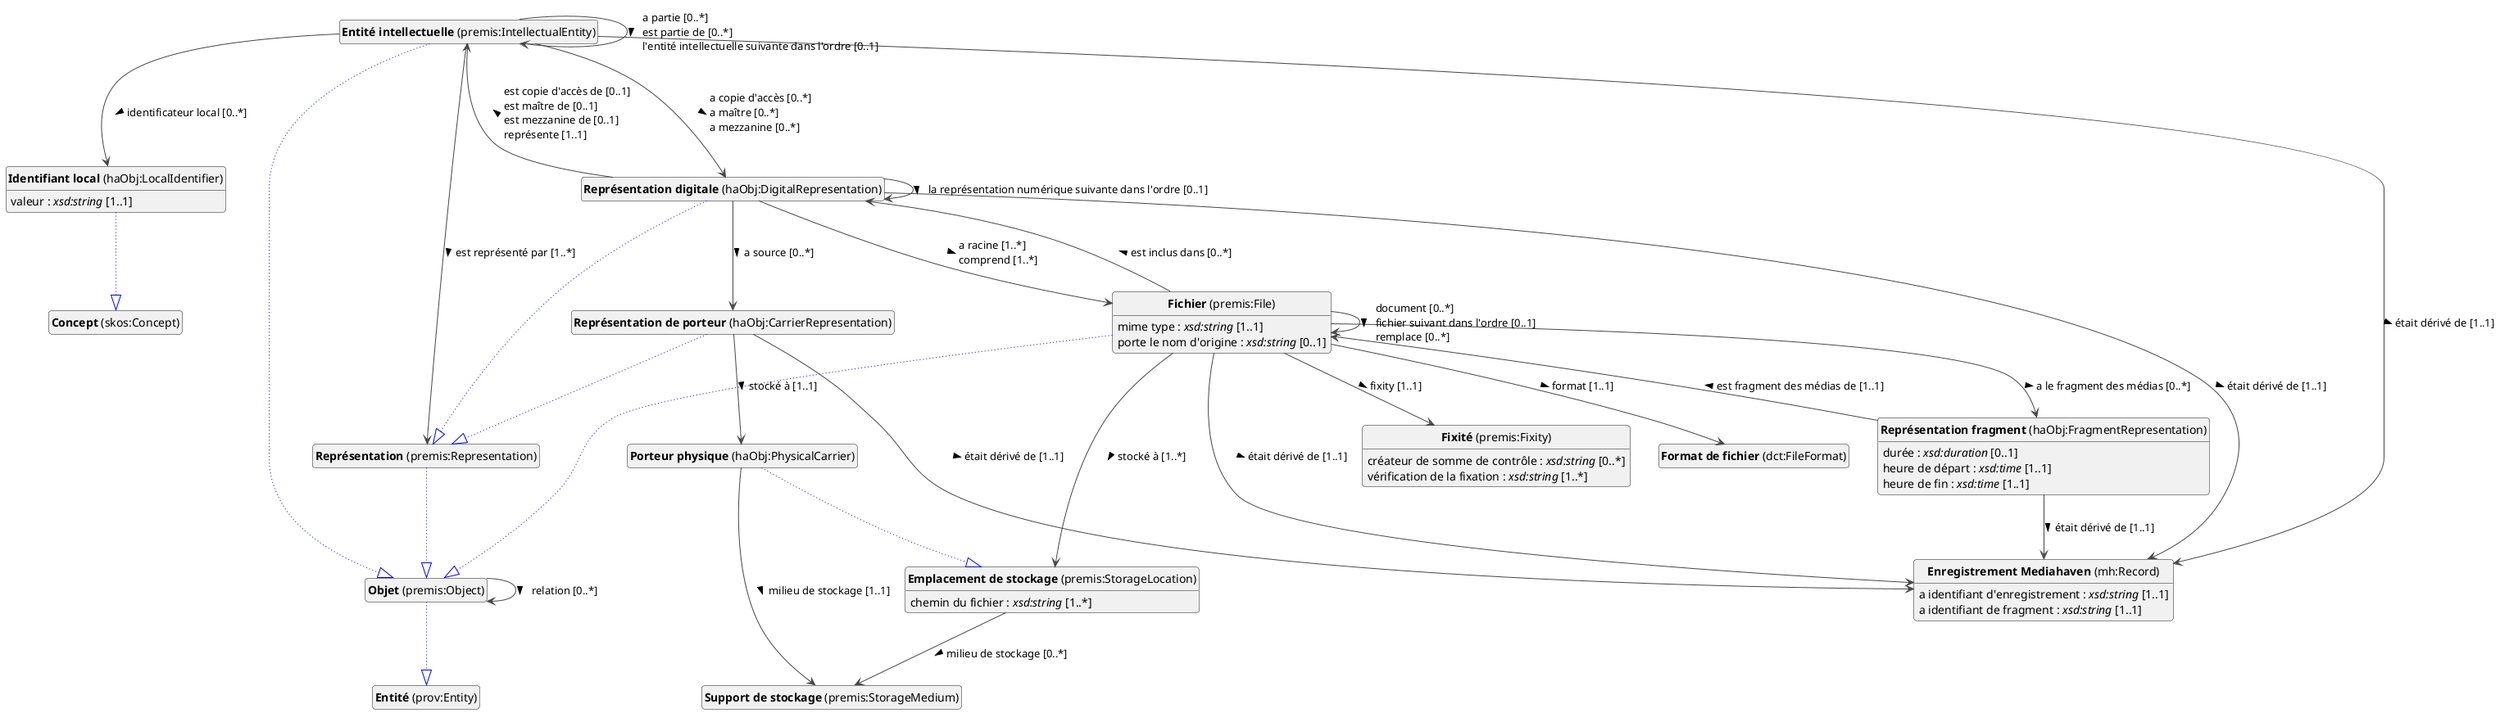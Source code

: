 @startuml
!theme vibrant
skinparam classFontSize 14
!define LIGHTORANGE
skinparam componentStyle uml2
skinparam wrapMessageWidth 1000
skinparam wrapWidth 1000
' skinparam ArrowColor #Maroon
' Remove shadows
skinparam shadowing false
'skinparam linetype polyline
skinparam ArrowMessageAlignment left
top to bottom direction


class "<b>Emplacement de stockage</b> (premis:StorageLocation)" as premis_StorageLocation [[#premis%3AStorageLocation]]
class "<b>Enregistrement Mediahaven</b> (mh:Record)" as mh_Record [[#mh%3ARecord]]
class "<b>Entité intellectuelle</b> (premis:IntellectualEntity)" as premis_IntellectualEntity [[#premis%3AIntellectualEntity]]
class "<b>Objet</b> (premis:Object)" as premis_Object [[#premis%3AObject]]
class "<b>Fichier</b> (premis:File)" as premis_File [[#premis%3AFile]]
class "<b>Objet</b> (premis:Object)" as premis_Object [[#premis%3AObject]]
class "<b>Fixité</b> (premis:Fixity)" as premis_Fixity [[#premis%3AFixity]]
class "<b>Format de fichier</b> (dct:FileFormat)" as dct_FileFormat [[#dct%3AFileFormat]]
class "<b>Identifiant local</b> (haObj:LocalIdentifier)" as haObj_LocalIdentifier [[#haObj%3ALocalIdentifier]]
class "<b>Concept</b> (skos:Concept)" as skos_Concept [[#skos%3AConcept]]
class "<b>Objet</b> (premis:Object)" as premis_Object [[#premis%3AObject]]
class "<b>Entité</b> (prov:Entity)" as prov_Entity [[#prov%3AEntity]]
class "<b>Porteur physique</b> (haObj:PhysicalCarrier)" as haObj_PhysicalCarrier [[#haObj%3APhysicalCarrier]]
class "<b>Emplacement de stockage</b> (premis:StorageLocation)" as premis_StorageLocation [[#premis%3AStorageLocation]]
class "<b>Représentation</b> (premis:Representation)" as premis_Representation [[#premis%3ARepresentation]]
class "<b>Objet</b> (premis:Object)" as premis_Object [[#premis%3AObject]]
class "<b>Représentation de porteur</b> (haObj:CarrierRepresentation)" as haObj_CarrierRepresentation [[#haObj%3ACarrierRepresentation]]
class "<b>Représentation</b> (premis:Representation)" as premis_Representation [[#premis%3ARepresentation]]
class "<b>Représentation digitale</b> (haObj:DigitalRepresentation)" as haObj_DigitalRepresentation [[#haObj%3ADigitalRepresentation]]
class "<b>Représentation</b> (premis:Representation)" as premis_Representation [[#premis%3ARepresentation]]
class "<b>Représentation fragment</b> (haObj:FragmentRepresentation)" as haObj_FragmentRepresentation [[#haObj%3AFragmentRepresentation]]
class "<b>Support de stockage</b> (premis:StorageMedium)" as premis_StorageMedium [[#premis%3AStorageMedium]]


premis_StorageLocation : chemin du fichier : <i>xsd:string</i> [1..*]
premis_StorageLocation --> premis_StorageMedium :milieu de stockage [0..*]  > 



mh_Record : a identifiant d'enregistrement : <i>xsd:string</i> [1..1]
mh_Record : a identifiant de fragment : <i>xsd:string</i> [1..1]


premis_IntellectualEntity --|> premis_Object #blue;line.dotted;text:blue

premis_IntellectualEntity --> haObj_DigitalRepresentation :a copie d'accès [0..*]  \la maître [0..*]  \la mezzanine [0..*]  > 
premis_IntellectualEntity --> haObj_LocalIdentifier :identificateur local [0..*]  > 
premis_IntellectualEntity --> mh_Record :était dérivé de [1..1]  > 
premis_IntellectualEntity --> premis_IntellectualEntity :a partie [0..*]  \lest partie de [0..*]  \ll'entité intellectuelle suivante dans l'ordre [0..1]  > 
premis_IntellectualEntity --> premis_Representation :est représenté par [1..*]  > 

premis_File --|> premis_Object #blue;line.dotted;text:blue

premis_File : a une taille (du fichier) : <i>xsd:nonNegativeInteger</i> [1..1]
premis_File : mime type : <i>xsd:string</i> [1..1]
premis_File : porte le nom d'origine : <i>xsd:string</i> [0..1]
premis_File --> dct_FileFormat :format [1..1]  > 
premis_File --> haObj_DigitalRepresentation :est inclus dans [0..*]  > 
premis_File --> haObj_FragmentRepresentation :a le fragment des médias [0..*]  > 
premis_File --> mh_Record :était dérivé de [1..1]  > 
premis_File --> premis_File :document [0..*]  \lfichier suivant dans l'ordre [0..1]  \lremplace [0..*]  > 
premis_File --> premis_Fixity :fixity [1..1]  > 
premis_File --> premis_StorageLocation :stocké à [1..*]  > 




premis_Fixity : créateur de somme de contrôle : <i>xsd:string</i> [0..*]
premis_Fixity : vérification de la fixation : <i>xsd:string</i> [1..*]




haObj_LocalIdentifier --|> skos_Concept #blue;line.dotted;text:blue

haObj_LocalIdentifier : valeur : <i>xsd:string</i> [1..1]


premis_Object --|> prov_Entity #blue;line.dotted;text:blue

premis_Object --> premis_Object :relation [0..*]  > 

haObj_PhysicalCarrier --|> premis_StorageLocation #blue;line.dotted;text:blue

haObj_PhysicalCarrier --> premis_StorageMedium :milieu de stockage [1..1]  > 

premis_Representation --|> premis_Object #blue;line.dotted;text:blue


haObj_CarrierRepresentation --|> premis_Representation #blue;line.dotted;text:blue

haObj_CarrierRepresentation --> haObj_PhysicalCarrier :stocké à [1..1]  > 
haObj_CarrierRepresentation --> mh_Record :était dérivé de [1..1]  > 

haObj_DigitalRepresentation --|> premis_Representation #blue;line.dotted;text:blue

haObj_DigitalRepresentation --> haObj_CarrierRepresentation :a source [0..*]  > 
haObj_DigitalRepresentation --> haObj_DigitalRepresentation :la représentation numérique suivante dans l'ordre [0..1]  > 
haObj_DigitalRepresentation --> mh_Record :était dérivé de [1..1]  > 
haObj_DigitalRepresentation --> premis_File :a racine [1..*]  \lcomprend [1..*]  > 
haObj_DigitalRepresentation --> premis_IntellectualEntity :est copie d'accès de [0..1]  \lest maître de [0..1]  \lest mezzanine de [0..1]  \lreprésente [1..1]  > 


haObj_FragmentRepresentation : durée : <i>xsd:duration</i> [0..1]
haObj_FragmentRepresentation : heure de départ : <i>xsd:time</i> [1..1]
haObj_FragmentRepresentation : heure de fin : <i>xsd:time</i> [1..1]
haObj_FragmentRepresentation --> mh_Record :était dérivé de [1..1]  > 
haObj_FragmentRepresentation --> premis_File :est fragment des médias de [1..1]  > 






hide circle
hide methods
hide empty members
@enduml


